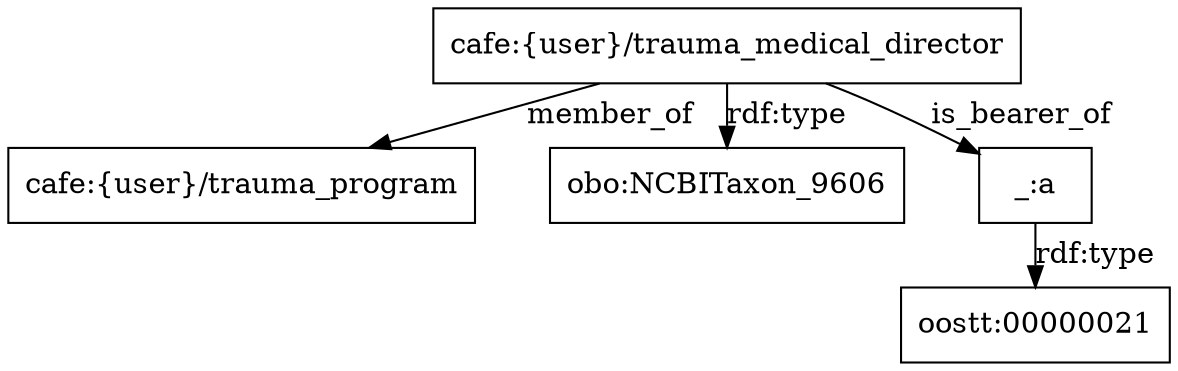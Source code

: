digraph g { node [shape=rectangle];
graph [splines=true, nodesep=.5, ranksep=0, overlap=false];
"cafe:{user}/trauma_medical_director" -> "cafe:{user}/trauma_program" [label="member_of"]
"cafe:{user}/trauma_medical_director" -> "obo:NCBITaxon_9606" [label="rdf:type"]
"cafe:{user}/trauma_medical_director" -> "_:a" [label="is_bearer_of"]
"_:a" -> "oostt:00000021" [label="rdf:type"]
}